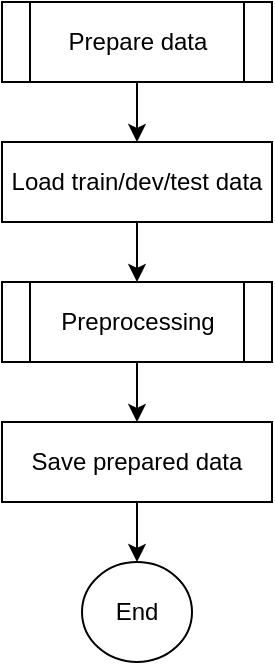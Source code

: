<mxfile version="14.6.13" type="device"><diagram id="3F-7y55yy11RsVKQQTVC" name="Page-1"><mxGraphModel dx="766" dy="446" grid="1" gridSize="10" guides="1" tooltips="1" connect="1" arrows="1" fold="1" page="1" pageScale="1" pageWidth="850" pageHeight="1100" math="0" shadow="0"><root><mxCell id="0"/><mxCell id="1" parent="0"/><mxCell id="Grc-qU6g4lGsEZZqDIqn-2" value="Prepare data" style="shape=process;whiteSpace=wrap;html=1;backgroundOutline=1;" parent="1" vertex="1"><mxGeometry x="295" y="120" width="135" height="40" as="geometry"/></mxCell><mxCell id="Grc-qU6g4lGsEZZqDIqn-3" value="Load train/dev/test data" style="rounded=0;whiteSpace=wrap;html=1;" parent="1" vertex="1"><mxGeometry x="295" y="190" width="135" height="40" as="geometry"/></mxCell><mxCell id="Grc-qU6g4lGsEZZqDIqn-4" value="Preprocessing" style="shape=process;whiteSpace=wrap;html=1;backgroundOutline=1;" parent="1" vertex="1"><mxGeometry x="295" y="260" width="135" height="40" as="geometry"/></mxCell><mxCell id="Grc-qU6g4lGsEZZqDIqn-5" value="Save prepared data" style="rounded=0;whiteSpace=wrap;html=1;" parent="1" vertex="1"><mxGeometry x="295" y="330" width="135" height="40" as="geometry"/></mxCell><mxCell id="Grc-qU6g4lGsEZZqDIqn-6" value="End" style="ellipse;whiteSpace=wrap;html=1;" parent="1" vertex="1"><mxGeometry x="335" y="400" width="55" height="50" as="geometry"/></mxCell><mxCell id="Grc-qU6g4lGsEZZqDIqn-7" value="" style="endArrow=classic;html=1;exitX=0.5;exitY=1;exitDx=0;exitDy=0;entryX=0.5;entryY=0;entryDx=0;entryDy=0;" parent="1" source="Grc-qU6g4lGsEZZqDIqn-2" target="Grc-qU6g4lGsEZZqDIqn-3" edge="1"><mxGeometry width="50" height="50" relative="1" as="geometry"><mxPoint x="480" y="270" as="sourcePoint"/><mxPoint x="530" y="220" as="targetPoint"/></mxGeometry></mxCell><mxCell id="Grc-qU6g4lGsEZZqDIqn-8" value="" style="endArrow=classic;html=1;exitX=0.5;exitY=1;exitDx=0;exitDy=0;entryX=0.5;entryY=0;entryDx=0;entryDy=0;" parent="1" source="Grc-qU6g4lGsEZZqDIqn-3" target="Grc-qU6g4lGsEZZqDIqn-4" edge="1"><mxGeometry width="50" height="50" relative="1" as="geometry"><mxPoint x="380" y="360" as="sourcePoint"/><mxPoint x="440" y="370" as="targetPoint"/></mxGeometry></mxCell><mxCell id="Grc-qU6g4lGsEZZqDIqn-9" value="" style="endArrow=classic;html=1;exitX=0.5;exitY=1;exitDx=0;exitDy=0;entryX=0.5;entryY=0;entryDx=0;entryDy=0;" parent="1" source="Grc-qU6g4lGsEZZqDIqn-4" target="Grc-qU6g4lGsEZZqDIqn-5" edge="1"><mxGeometry width="50" height="50" relative="1" as="geometry"><mxPoint x="399.5" y="490" as="sourcePoint"/><mxPoint x="440" y="520" as="targetPoint"/></mxGeometry></mxCell><mxCell id="Grc-qU6g4lGsEZZqDIqn-10" value="" style="endArrow=classic;html=1;exitX=0.5;exitY=1;exitDx=0;exitDy=0;entryX=0.5;entryY=0;entryDx=0;entryDy=0;" parent="1" source="Grc-qU6g4lGsEZZqDIqn-5" target="Grc-qU6g4lGsEZZqDIqn-6" edge="1"><mxGeometry width="50" height="50" relative="1" as="geometry"><mxPoint x="424" y="630" as="sourcePoint"/><mxPoint x="424" y="690" as="targetPoint"/></mxGeometry></mxCell></root></mxGraphModel></diagram></mxfile>